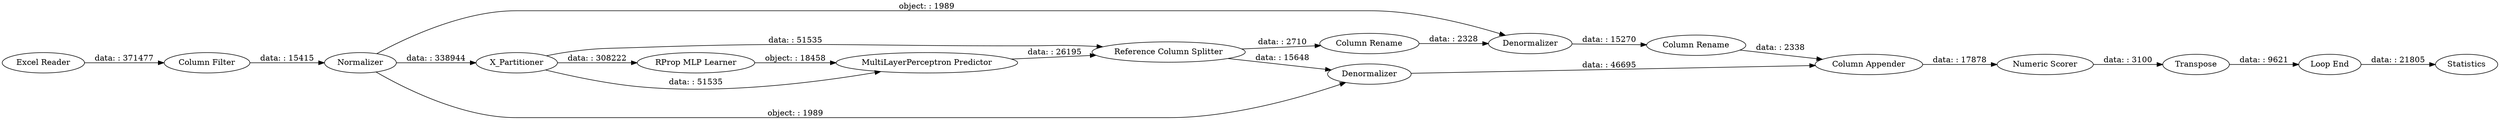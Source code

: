 digraph {
	"-3486552123065664867_34" [label="Excel Reader"]
	"-3486552123065664867_30" [label="Column Rename"]
	"-3486552123065664867_32" [label="Column Appender"]
	"-3486552123065664867_24" [label="RProp MLP Learner"]
	"-3486552123065664867_23" [label="Column Filter"]
	"-3486552123065664867_33" [label="Numeric Scorer"]
	"-3486552123065664867_25" [label="MultiLayerPerceptron Predictor"]
	"-3486552123065664867_81" [label=X_Partitioner]
	"-3486552123065664867_59" [label=Transpose]
	"-3486552123065664867_72" [label="Loop End"]
	"-3486552123065664867_31" [label="Column Rename"]
	"-3486552123065664867_27" [label="Reference Column Splitter"]
	"-3486552123065664867_80" [label=Statistics]
	"-3486552123065664867_26" [label=Normalizer]
	"-3486552123065664867_28" [label=Denormalizer]
	"-3486552123065664867_29" [label=Denormalizer]
	"-3486552123065664867_72" -> "-3486552123065664867_80" [label="data: : 21805"]
	"-3486552123065664867_81" -> "-3486552123065664867_25" [label="data: : 51535"]
	"-3486552123065664867_27" -> "-3486552123065664867_30" [label="data: : 2710"]
	"-3486552123065664867_25" -> "-3486552123065664867_27" [label="data: : 26195"]
	"-3486552123065664867_27" -> "-3486552123065664867_28" [label="data: : 15648"]
	"-3486552123065664867_33" -> "-3486552123065664867_59" [label="data: : 3100"]
	"-3486552123065664867_34" -> "-3486552123065664867_23" [label="data: : 371477"]
	"-3486552123065664867_26" -> "-3486552123065664867_29" [label="object: : 1989"]
	"-3486552123065664867_32" -> "-3486552123065664867_33" [label="data: : 17878"]
	"-3486552123065664867_23" -> "-3486552123065664867_26" [label="data: : 15415"]
	"-3486552123065664867_59" -> "-3486552123065664867_72" [label="data: : 9621"]
	"-3486552123065664867_28" -> "-3486552123065664867_32" [label="data: : 46695"]
	"-3486552123065664867_31" -> "-3486552123065664867_32" [label="data: : 2338"]
	"-3486552123065664867_26" -> "-3486552123065664867_28" [label="object: : 1989"]
	"-3486552123065664867_30" -> "-3486552123065664867_29" [label="data: : 2328"]
	"-3486552123065664867_29" -> "-3486552123065664867_31" [label="data: : 15270"]
	"-3486552123065664867_81" -> "-3486552123065664867_24" [label="data: : 308222"]
	"-3486552123065664867_81" -> "-3486552123065664867_27" [label="data: : 51535"]
	"-3486552123065664867_24" -> "-3486552123065664867_25" [label="object: : 18458"]
	"-3486552123065664867_26" -> "-3486552123065664867_81" [label="data: : 338944"]
	rankdir=LR
}
